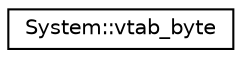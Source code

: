 digraph G
{
  edge [fontname="Helvetica",fontsize="10",labelfontname="Helvetica",labelfontsize="10"];
  node [fontname="Helvetica",fontsize="10",shape=record];
  rankdir="LR";
  Node1 [label="System::vtab_byte",height=0.2,width=0.4,color="black", fillcolor="white", style="filled",URL="$struct_system_1_1vtab__byte.html"];
}
